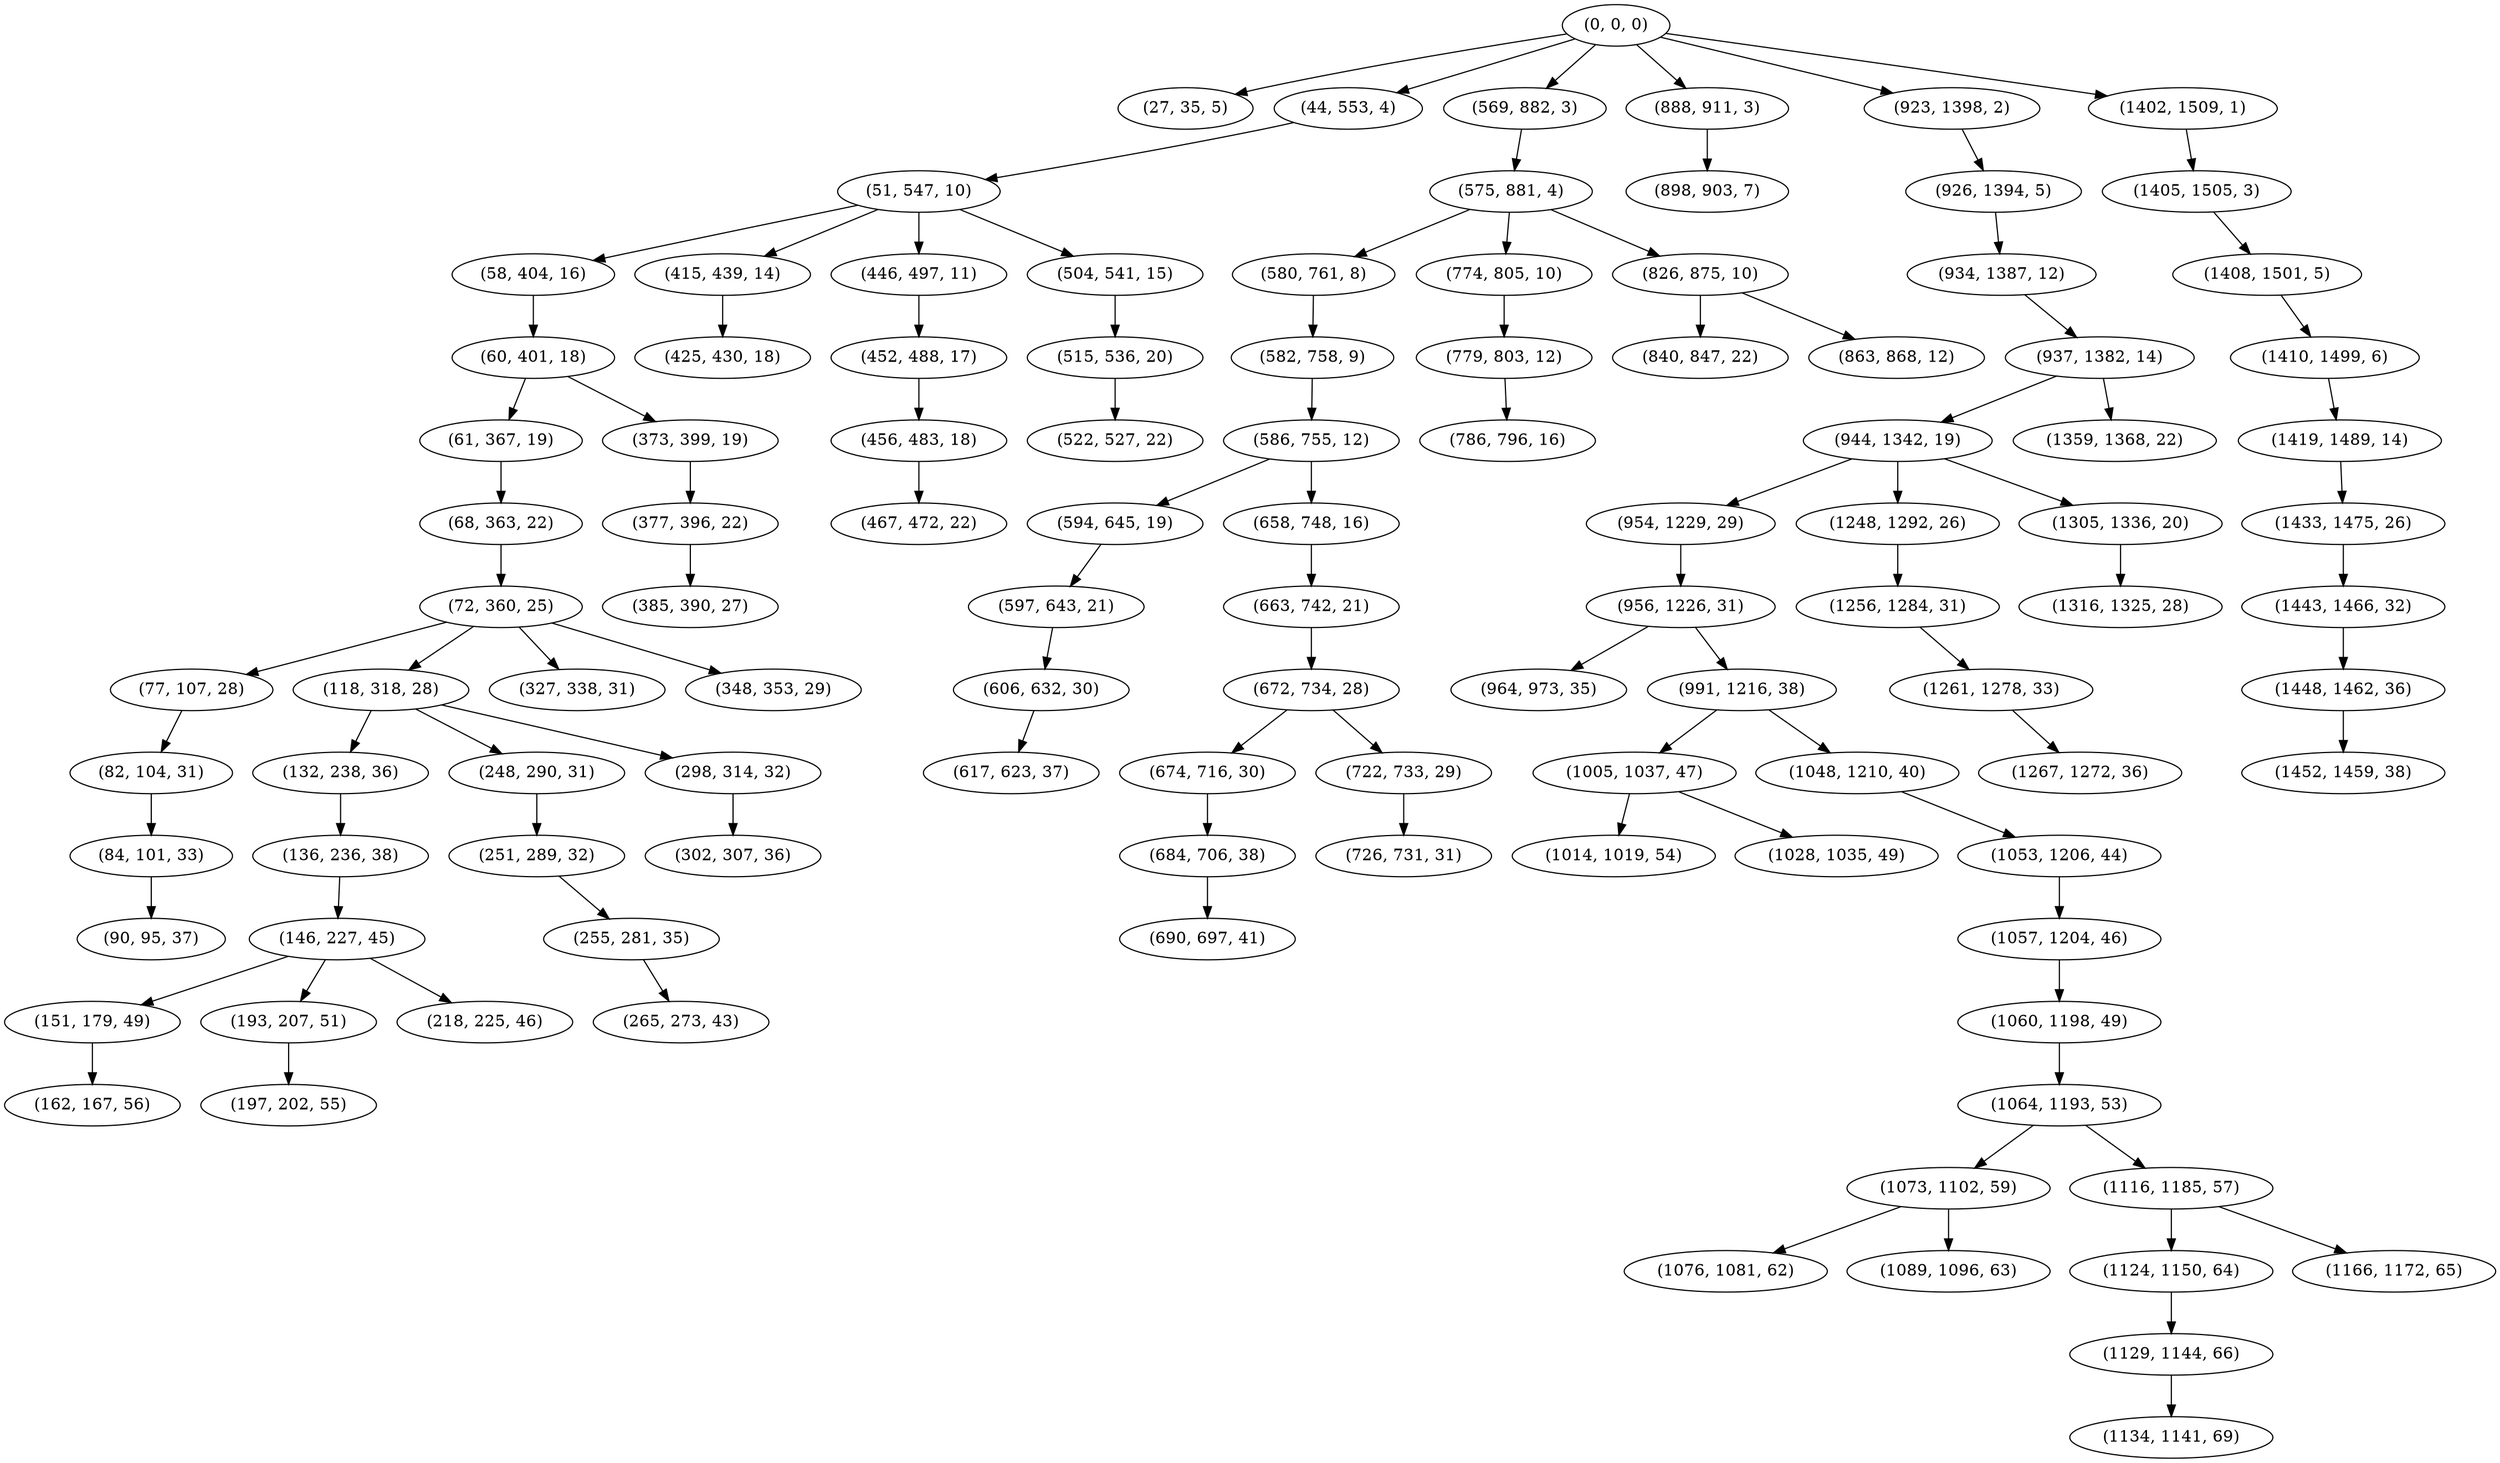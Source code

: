digraph tree {
    "(0, 0, 0)";
    "(27, 35, 5)";
    "(44, 553, 4)";
    "(51, 547, 10)";
    "(58, 404, 16)";
    "(60, 401, 18)";
    "(61, 367, 19)";
    "(68, 363, 22)";
    "(72, 360, 25)";
    "(77, 107, 28)";
    "(82, 104, 31)";
    "(84, 101, 33)";
    "(90, 95, 37)";
    "(118, 318, 28)";
    "(132, 238, 36)";
    "(136, 236, 38)";
    "(146, 227, 45)";
    "(151, 179, 49)";
    "(162, 167, 56)";
    "(193, 207, 51)";
    "(197, 202, 55)";
    "(218, 225, 46)";
    "(248, 290, 31)";
    "(251, 289, 32)";
    "(255, 281, 35)";
    "(265, 273, 43)";
    "(298, 314, 32)";
    "(302, 307, 36)";
    "(327, 338, 31)";
    "(348, 353, 29)";
    "(373, 399, 19)";
    "(377, 396, 22)";
    "(385, 390, 27)";
    "(415, 439, 14)";
    "(425, 430, 18)";
    "(446, 497, 11)";
    "(452, 488, 17)";
    "(456, 483, 18)";
    "(467, 472, 22)";
    "(504, 541, 15)";
    "(515, 536, 20)";
    "(522, 527, 22)";
    "(569, 882, 3)";
    "(575, 881, 4)";
    "(580, 761, 8)";
    "(582, 758, 9)";
    "(586, 755, 12)";
    "(594, 645, 19)";
    "(597, 643, 21)";
    "(606, 632, 30)";
    "(617, 623, 37)";
    "(658, 748, 16)";
    "(663, 742, 21)";
    "(672, 734, 28)";
    "(674, 716, 30)";
    "(684, 706, 38)";
    "(690, 697, 41)";
    "(722, 733, 29)";
    "(726, 731, 31)";
    "(774, 805, 10)";
    "(779, 803, 12)";
    "(786, 796, 16)";
    "(826, 875, 10)";
    "(840, 847, 22)";
    "(863, 868, 12)";
    "(888, 911, 3)";
    "(898, 903, 7)";
    "(923, 1398, 2)";
    "(926, 1394, 5)";
    "(934, 1387, 12)";
    "(937, 1382, 14)";
    "(944, 1342, 19)";
    "(954, 1229, 29)";
    "(956, 1226, 31)";
    "(964, 973, 35)";
    "(991, 1216, 38)";
    "(1005, 1037, 47)";
    "(1014, 1019, 54)";
    "(1028, 1035, 49)";
    "(1048, 1210, 40)";
    "(1053, 1206, 44)";
    "(1057, 1204, 46)";
    "(1060, 1198, 49)";
    "(1064, 1193, 53)";
    "(1073, 1102, 59)";
    "(1076, 1081, 62)";
    "(1089, 1096, 63)";
    "(1116, 1185, 57)";
    "(1124, 1150, 64)";
    "(1129, 1144, 66)";
    "(1134, 1141, 69)";
    "(1166, 1172, 65)";
    "(1248, 1292, 26)";
    "(1256, 1284, 31)";
    "(1261, 1278, 33)";
    "(1267, 1272, 36)";
    "(1305, 1336, 20)";
    "(1316, 1325, 28)";
    "(1359, 1368, 22)";
    "(1402, 1509, 1)";
    "(1405, 1505, 3)";
    "(1408, 1501, 5)";
    "(1410, 1499, 6)";
    "(1419, 1489, 14)";
    "(1433, 1475, 26)";
    "(1443, 1466, 32)";
    "(1448, 1462, 36)";
    "(1452, 1459, 38)";
    "(0, 0, 0)" -> "(27, 35, 5)";
    "(0, 0, 0)" -> "(44, 553, 4)";
    "(0, 0, 0)" -> "(569, 882, 3)";
    "(0, 0, 0)" -> "(888, 911, 3)";
    "(0, 0, 0)" -> "(923, 1398, 2)";
    "(0, 0, 0)" -> "(1402, 1509, 1)";
    "(44, 553, 4)" -> "(51, 547, 10)";
    "(51, 547, 10)" -> "(58, 404, 16)";
    "(51, 547, 10)" -> "(415, 439, 14)";
    "(51, 547, 10)" -> "(446, 497, 11)";
    "(51, 547, 10)" -> "(504, 541, 15)";
    "(58, 404, 16)" -> "(60, 401, 18)";
    "(60, 401, 18)" -> "(61, 367, 19)";
    "(60, 401, 18)" -> "(373, 399, 19)";
    "(61, 367, 19)" -> "(68, 363, 22)";
    "(68, 363, 22)" -> "(72, 360, 25)";
    "(72, 360, 25)" -> "(77, 107, 28)";
    "(72, 360, 25)" -> "(118, 318, 28)";
    "(72, 360, 25)" -> "(327, 338, 31)";
    "(72, 360, 25)" -> "(348, 353, 29)";
    "(77, 107, 28)" -> "(82, 104, 31)";
    "(82, 104, 31)" -> "(84, 101, 33)";
    "(84, 101, 33)" -> "(90, 95, 37)";
    "(118, 318, 28)" -> "(132, 238, 36)";
    "(118, 318, 28)" -> "(248, 290, 31)";
    "(118, 318, 28)" -> "(298, 314, 32)";
    "(132, 238, 36)" -> "(136, 236, 38)";
    "(136, 236, 38)" -> "(146, 227, 45)";
    "(146, 227, 45)" -> "(151, 179, 49)";
    "(146, 227, 45)" -> "(193, 207, 51)";
    "(146, 227, 45)" -> "(218, 225, 46)";
    "(151, 179, 49)" -> "(162, 167, 56)";
    "(193, 207, 51)" -> "(197, 202, 55)";
    "(248, 290, 31)" -> "(251, 289, 32)";
    "(251, 289, 32)" -> "(255, 281, 35)";
    "(255, 281, 35)" -> "(265, 273, 43)";
    "(298, 314, 32)" -> "(302, 307, 36)";
    "(373, 399, 19)" -> "(377, 396, 22)";
    "(377, 396, 22)" -> "(385, 390, 27)";
    "(415, 439, 14)" -> "(425, 430, 18)";
    "(446, 497, 11)" -> "(452, 488, 17)";
    "(452, 488, 17)" -> "(456, 483, 18)";
    "(456, 483, 18)" -> "(467, 472, 22)";
    "(504, 541, 15)" -> "(515, 536, 20)";
    "(515, 536, 20)" -> "(522, 527, 22)";
    "(569, 882, 3)" -> "(575, 881, 4)";
    "(575, 881, 4)" -> "(580, 761, 8)";
    "(575, 881, 4)" -> "(774, 805, 10)";
    "(575, 881, 4)" -> "(826, 875, 10)";
    "(580, 761, 8)" -> "(582, 758, 9)";
    "(582, 758, 9)" -> "(586, 755, 12)";
    "(586, 755, 12)" -> "(594, 645, 19)";
    "(586, 755, 12)" -> "(658, 748, 16)";
    "(594, 645, 19)" -> "(597, 643, 21)";
    "(597, 643, 21)" -> "(606, 632, 30)";
    "(606, 632, 30)" -> "(617, 623, 37)";
    "(658, 748, 16)" -> "(663, 742, 21)";
    "(663, 742, 21)" -> "(672, 734, 28)";
    "(672, 734, 28)" -> "(674, 716, 30)";
    "(672, 734, 28)" -> "(722, 733, 29)";
    "(674, 716, 30)" -> "(684, 706, 38)";
    "(684, 706, 38)" -> "(690, 697, 41)";
    "(722, 733, 29)" -> "(726, 731, 31)";
    "(774, 805, 10)" -> "(779, 803, 12)";
    "(779, 803, 12)" -> "(786, 796, 16)";
    "(826, 875, 10)" -> "(840, 847, 22)";
    "(826, 875, 10)" -> "(863, 868, 12)";
    "(888, 911, 3)" -> "(898, 903, 7)";
    "(923, 1398, 2)" -> "(926, 1394, 5)";
    "(926, 1394, 5)" -> "(934, 1387, 12)";
    "(934, 1387, 12)" -> "(937, 1382, 14)";
    "(937, 1382, 14)" -> "(944, 1342, 19)";
    "(937, 1382, 14)" -> "(1359, 1368, 22)";
    "(944, 1342, 19)" -> "(954, 1229, 29)";
    "(944, 1342, 19)" -> "(1248, 1292, 26)";
    "(944, 1342, 19)" -> "(1305, 1336, 20)";
    "(954, 1229, 29)" -> "(956, 1226, 31)";
    "(956, 1226, 31)" -> "(964, 973, 35)";
    "(956, 1226, 31)" -> "(991, 1216, 38)";
    "(991, 1216, 38)" -> "(1005, 1037, 47)";
    "(991, 1216, 38)" -> "(1048, 1210, 40)";
    "(1005, 1037, 47)" -> "(1014, 1019, 54)";
    "(1005, 1037, 47)" -> "(1028, 1035, 49)";
    "(1048, 1210, 40)" -> "(1053, 1206, 44)";
    "(1053, 1206, 44)" -> "(1057, 1204, 46)";
    "(1057, 1204, 46)" -> "(1060, 1198, 49)";
    "(1060, 1198, 49)" -> "(1064, 1193, 53)";
    "(1064, 1193, 53)" -> "(1073, 1102, 59)";
    "(1064, 1193, 53)" -> "(1116, 1185, 57)";
    "(1073, 1102, 59)" -> "(1076, 1081, 62)";
    "(1073, 1102, 59)" -> "(1089, 1096, 63)";
    "(1116, 1185, 57)" -> "(1124, 1150, 64)";
    "(1116, 1185, 57)" -> "(1166, 1172, 65)";
    "(1124, 1150, 64)" -> "(1129, 1144, 66)";
    "(1129, 1144, 66)" -> "(1134, 1141, 69)";
    "(1248, 1292, 26)" -> "(1256, 1284, 31)";
    "(1256, 1284, 31)" -> "(1261, 1278, 33)";
    "(1261, 1278, 33)" -> "(1267, 1272, 36)";
    "(1305, 1336, 20)" -> "(1316, 1325, 28)";
    "(1402, 1509, 1)" -> "(1405, 1505, 3)";
    "(1405, 1505, 3)" -> "(1408, 1501, 5)";
    "(1408, 1501, 5)" -> "(1410, 1499, 6)";
    "(1410, 1499, 6)" -> "(1419, 1489, 14)";
    "(1419, 1489, 14)" -> "(1433, 1475, 26)";
    "(1433, 1475, 26)" -> "(1443, 1466, 32)";
    "(1443, 1466, 32)" -> "(1448, 1462, 36)";
    "(1448, 1462, 36)" -> "(1452, 1459, 38)";
}

